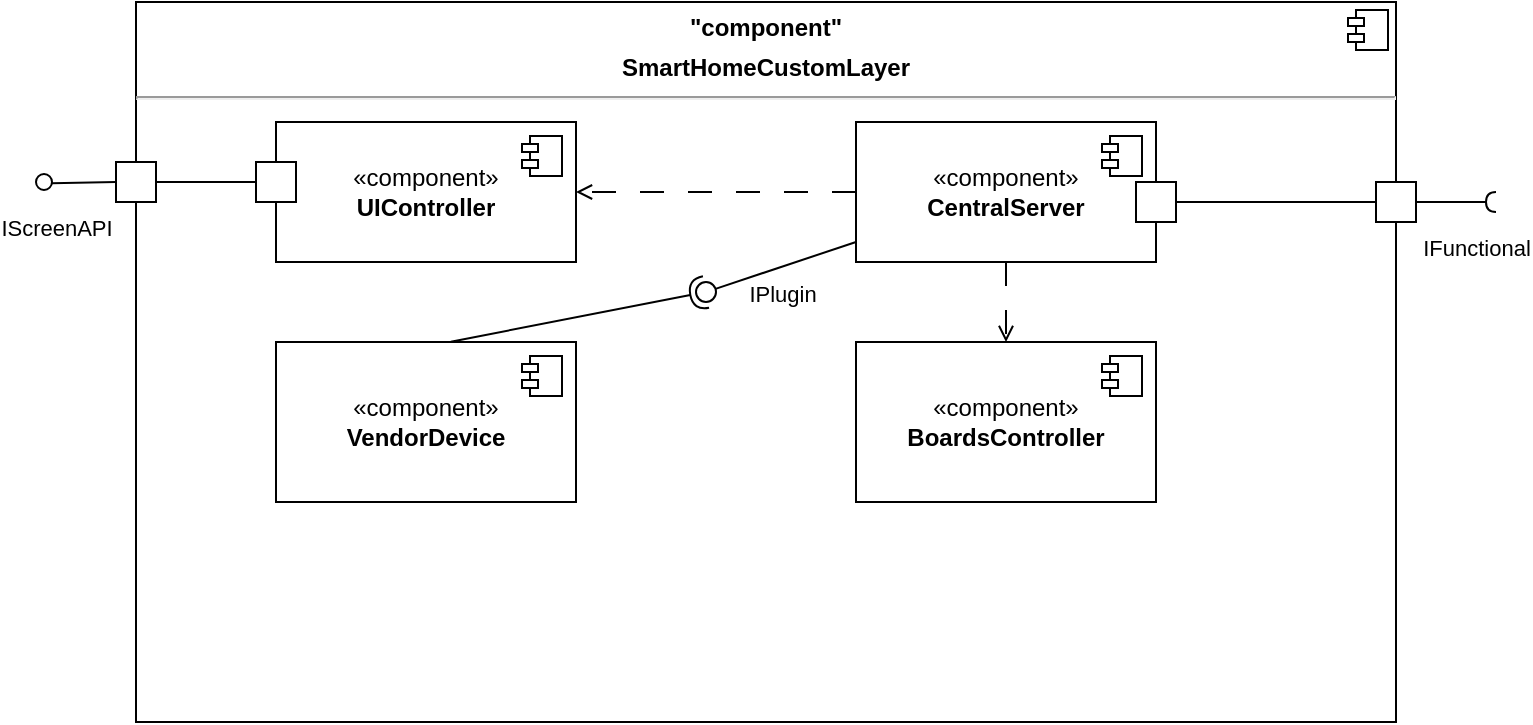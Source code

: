 <mxfile version="22.0.8" type="github">
  <diagram name="Страница — 1" id="nu18rPKt8FRa73intnSN">
    <mxGraphModel dx="1031" dy="393" grid="1" gridSize="10" guides="1" tooltips="1" connect="1" arrows="1" fold="1" page="1" pageScale="1" pageWidth="827" pageHeight="1169" math="0" shadow="0">
      <root>
        <mxCell id="0" />
        <mxCell id="1" parent="0" />
        <mxCell id="c_uehI6yqxnHrj4KUwji-1" value="&lt;p style=&quot;margin:0px;margin-top:6px;text-align:center;&quot;&gt;&lt;b&gt;&quot;component&quot;&lt;/b&gt;&lt;/p&gt;&lt;p style=&quot;margin:0px;margin-top:6px;text-align:center;&quot;&gt;&lt;b&gt;SmartHomeCustomLayer&lt;/b&gt;&lt;/p&gt;&lt;hr&gt;&lt;p style=&quot;margin:0px;margin-left:8px;&quot;&gt;&lt;br&gt;&lt;/p&gt;" style="align=left;overflow=fill;html=1;dropTarget=0;whiteSpace=wrap;" vertex="1" parent="1">
          <mxGeometry x="110" y="60" width="630" height="360" as="geometry" />
        </mxCell>
        <mxCell id="c_uehI6yqxnHrj4KUwji-2" value="" style="shape=component;jettyWidth=8;jettyHeight=4;" vertex="1" parent="c_uehI6yqxnHrj4KUwji-1">
          <mxGeometry x="1" width="20" height="20" relative="1" as="geometry">
            <mxPoint x="-24" y="4" as="offset" />
          </mxGeometry>
        </mxCell>
        <mxCell id="c_uehI6yqxnHrj4KUwji-4" value="" style="ellipse;whiteSpace=wrap;html=1;align=center;aspect=fixed;fillColor=none;strokeColor=none;resizable=0;perimeter=centerPerimeter;rotatable=0;allowArrows=0;points=[];outlineConnect=1;" vertex="1" parent="1">
          <mxGeometry x="60" y="150" width="10" height="10" as="geometry" />
        </mxCell>
        <mxCell id="c_uehI6yqxnHrj4KUwji-19" style="edgeStyle=orthogonalEdgeStyle;rounded=0;orthogonalLoop=1;jettySize=auto;html=1;entryX=0;entryY=0.5;entryDx=0;entryDy=0;endArrow=none;endFill=0;exitX=1;exitY=0.5;exitDx=0;exitDy=0;" edge="1" parent="1" source="c_uehI6yqxnHrj4KUwji-43" target="c_uehI6yqxnHrj4KUwji-18">
          <mxGeometry relative="1" as="geometry">
            <mxPoint x="120" y="150.0" as="sourcePoint" />
          </mxGeometry>
        </mxCell>
        <mxCell id="c_uehI6yqxnHrj4KUwji-16" value="«component»&lt;br&gt;&lt;b&gt;UIController&lt;/b&gt;" style="html=1;dropTarget=0;whiteSpace=wrap;" vertex="1" parent="1">
          <mxGeometry x="180" y="120" width="150" height="70" as="geometry" />
        </mxCell>
        <mxCell id="c_uehI6yqxnHrj4KUwji-17" value="" style="shape=module;jettyWidth=8;jettyHeight=4;" vertex="1" parent="c_uehI6yqxnHrj4KUwji-16">
          <mxGeometry x="1" width="20" height="20" relative="1" as="geometry">
            <mxPoint x="-27" y="7" as="offset" />
          </mxGeometry>
        </mxCell>
        <mxCell id="c_uehI6yqxnHrj4KUwji-18" value="" style="fontStyle=0;labelPosition=right;verticalLabelPosition=middle;align=left;verticalAlign=middle;spacingLeft=2;imageHeight=20;imageWidth=20;imageAspect=0;" vertex="1" parent="1">
          <mxGeometry x="170" y="140" width="20" height="20" as="geometry" />
        </mxCell>
        <mxCell id="c_uehI6yqxnHrj4KUwji-28" style="edgeStyle=orthogonalEdgeStyle;rounded=0;orthogonalLoop=1;jettySize=auto;html=1;entryX=1;entryY=0.5;entryDx=0;entryDy=0;endArrow=open;endFill=0;dashed=1;dashPattern=12 12;" edge="1" parent="1" source="c_uehI6yqxnHrj4KUwji-20" target="c_uehI6yqxnHrj4KUwji-16">
          <mxGeometry relative="1" as="geometry" />
        </mxCell>
        <mxCell id="c_uehI6yqxnHrj4KUwji-46" style="edgeStyle=orthogonalEdgeStyle;rounded=0;orthogonalLoop=1;jettySize=auto;html=1;endArrow=open;endFill=0;dashed=1;dashPattern=12 12;" edge="1" parent="1" source="c_uehI6yqxnHrj4KUwji-20" target="c_uehI6yqxnHrj4KUwji-44">
          <mxGeometry relative="1" as="geometry" />
        </mxCell>
        <mxCell id="c_uehI6yqxnHrj4KUwji-20" value="«component»&lt;br&gt;&lt;b&gt;CentralServer&lt;/b&gt;" style="html=1;dropTarget=0;whiteSpace=wrap;" vertex="1" parent="1">
          <mxGeometry x="470" y="120" width="150" height="70" as="geometry" />
        </mxCell>
        <mxCell id="c_uehI6yqxnHrj4KUwji-21" value="" style="shape=module;jettyWidth=8;jettyHeight=4;" vertex="1" parent="c_uehI6yqxnHrj4KUwji-20">
          <mxGeometry x="1" width="20" height="20" relative="1" as="geometry">
            <mxPoint x="-27" y="7" as="offset" />
          </mxGeometry>
        </mxCell>
        <mxCell id="c_uehI6yqxnHrj4KUwji-22" value="" style="rounded=0;orthogonalLoop=1;jettySize=auto;html=1;endArrow=halfCircle;endFill=0;endSize=6;strokeWidth=1;sketch=0;exitX=0.583;exitY=-0.002;exitDx=0;exitDy=0;exitPerimeter=0;" edge="1" target="c_uehI6yqxnHrj4KUwji-24" parent="1" source="c_uehI6yqxnHrj4KUwji-25">
          <mxGeometry relative="1" as="geometry">
            <mxPoint x="500" y="215" as="sourcePoint" />
          </mxGeometry>
        </mxCell>
        <mxCell id="c_uehI6yqxnHrj4KUwji-23" value="IPlugin" style="rounded=0;orthogonalLoop=1;jettySize=auto;html=1;endArrow=oval;endFill=0;sketch=0;sourcePerimeterSpacing=0;targetPerimeterSpacing=0;endSize=10;" edge="1" target="c_uehI6yqxnHrj4KUwji-24" parent="1" source="c_uehI6yqxnHrj4KUwji-20">
          <mxGeometry x="0.095" y="13" relative="1" as="geometry">
            <mxPoint x="460" y="215" as="sourcePoint" />
            <mxPoint as="offset" />
          </mxGeometry>
        </mxCell>
        <mxCell id="c_uehI6yqxnHrj4KUwji-24" value="" style="ellipse;whiteSpace=wrap;html=1;align=center;aspect=fixed;fillColor=none;strokeColor=none;resizable=0;perimeter=centerPerimeter;rotatable=0;allowArrows=0;points=[];outlineConnect=1;" vertex="1" parent="1">
          <mxGeometry x="390" y="200" width="10" height="10" as="geometry" />
        </mxCell>
        <mxCell id="c_uehI6yqxnHrj4KUwji-25" value="«component»&lt;br&gt;&lt;b&gt;VendorDevice&lt;/b&gt;" style="html=1;dropTarget=0;whiteSpace=wrap;" vertex="1" parent="1">
          <mxGeometry x="180" y="230" width="150" height="80" as="geometry" />
        </mxCell>
        <mxCell id="c_uehI6yqxnHrj4KUwji-26" value="" style="shape=module;jettyWidth=8;jettyHeight=4;" vertex="1" parent="c_uehI6yqxnHrj4KUwji-25">
          <mxGeometry x="1" width="20" height="20" relative="1" as="geometry">
            <mxPoint x="-27" y="7" as="offset" />
          </mxGeometry>
        </mxCell>
        <mxCell id="c_uehI6yqxnHrj4KUwji-32" style="edgeStyle=orthogonalEdgeStyle;rounded=0;orthogonalLoop=1;jettySize=auto;html=1;entryX=0;entryY=0.5;entryDx=0;entryDy=0;endArrow=none;endFill=0;" edge="1" parent="1" source="c_uehI6yqxnHrj4KUwji-30" target="c_uehI6yqxnHrj4KUwji-33">
          <mxGeometry relative="1" as="geometry">
            <mxPoint x="730" y="160" as="targetPoint" />
          </mxGeometry>
        </mxCell>
        <mxCell id="c_uehI6yqxnHrj4KUwji-30" value="" style="fontStyle=0;labelPosition=right;verticalLabelPosition=middle;align=left;verticalAlign=middle;spacingLeft=2;imageHeight=20;imageWidth=20;imageAspect=0;" vertex="1" parent="1">
          <mxGeometry x="610" y="150" width="20" height="20" as="geometry" />
        </mxCell>
        <mxCell id="c_uehI6yqxnHrj4KUwji-33" value="" style="html=1;rounded=0;" vertex="1" parent="1">
          <mxGeometry x="730" y="150" width="20" height="20" as="geometry" />
        </mxCell>
        <mxCell id="c_uehI6yqxnHrj4KUwji-34" value="IFunctional" style="endArrow=none;html=1;rounded=0;align=center;verticalAlign=top;endFill=0;labelBackgroundColor=none;endSize=2;" edge="1" source="c_uehI6yqxnHrj4KUwji-33" target="c_uehI6yqxnHrj4KUwji-35" parent="1">
          <mxGeometry x="0.714" y="-10" relative="1" as="geometry">
            <mxPoint as="offset" />
          </mxGeometry>
        </mxCell>
        <mxCell id="c_uehI6yqxnHrj4KUwji-35" value="" style="shape=requiredInterface;html=1;fontSize=11;align=center;fillColor=none;points=[];aspect=fixed;resizable=0;verticalAlign=bottom;labelPosition=center;verticalLabelPosition=top;flipH=1;" vertex="1" parent="1">
          <mxGeometry x="785" y="155" width="5" height="10" as="geometry" />
        </mxCell>
        <mxCell id="c_uehI6yqxnHrj4KUwji-38" value="IScreenAPI" style="endArrow=none;html=1;rounded=0;align=center;verticalAlign=top;endFill=0;labelBackgroundColor=none;endSize=2;entryX=0.032;entryY=0.572;entryDx=0;entryDy=0;entryPerimeter=0;exitX=0;exitY=0.5;exitDx=0;exitDy=0;" edge="1" source="c_uehI6yqxnHrj4KUwji-43" target="c_uehI6yqxnHrj4KUwji-39" parent="1">
          <mxGeometry x="0.871" y="9" relative="1" as="geometry">
            <mxPoint x="47.5" y="130" as="sourcePoint" />
            <mxPoint as="offset" />
          </mxGeometry>
        </mxCell>
        <mxCell id="c_uehI6yqxnHrj4KUwji-39" value="" style="ellipse;html=1;fontSize=11;align=center;fillColor=none;points=[];aspect=fixed;resizable=0;verticalAlign=bottom;labelPosition=center;verticalLabelPosition=top;flipH=1;" vertex="1" parent="1">
          <mxGeometry x="60" y="146" width="8" height="8" as="geometry" />
        </mxCell>
        <mxCell id="c_uehI6yqxnHrj4KUwji-43" value="" style="fontStyle=0;labelPosition=right;verticalLabelPosition=middle;align=left;verticalAlign=middle;spacingLeft=2;imageHeight=20;imageWidth=20;imageAspect=0;" vertex="1" parent="1">
          <mxGeometry x="100" y="140" width="20" height="20" as="geometry" />
        </mxCell>
        <mxCell id="c_uehI6yqxnHrj4KUwji-44" value="«component»&lt;br&gt;&lt;b&gt;BoardsController&lt;/b&gt;" style="html=1;dropTarget=0;whiteSpace=wrap;" vertex="1" parent="1">
          <mxGeometry x="470" y="230" width="150" height="80" as="geometry" />
        </mxCell>
        <mxCell id="c_uehI6yqxnHrj4KUwji-45" value="" style="shape=module;jettyWidth=8;jettyHeight=4;" vertex="1" parent="c_uehI6yqxnHrj4KUwji-44">
          <mxGeometry x="1" width="20" height="20" relative="1" as="geometry">
            <mxPoint x="-27" y="7" as="offset" />
          </mxGeometry>
        </mxCell>
      </root>
    </mxGraphModel>
  </diagram>
</mxfile>
